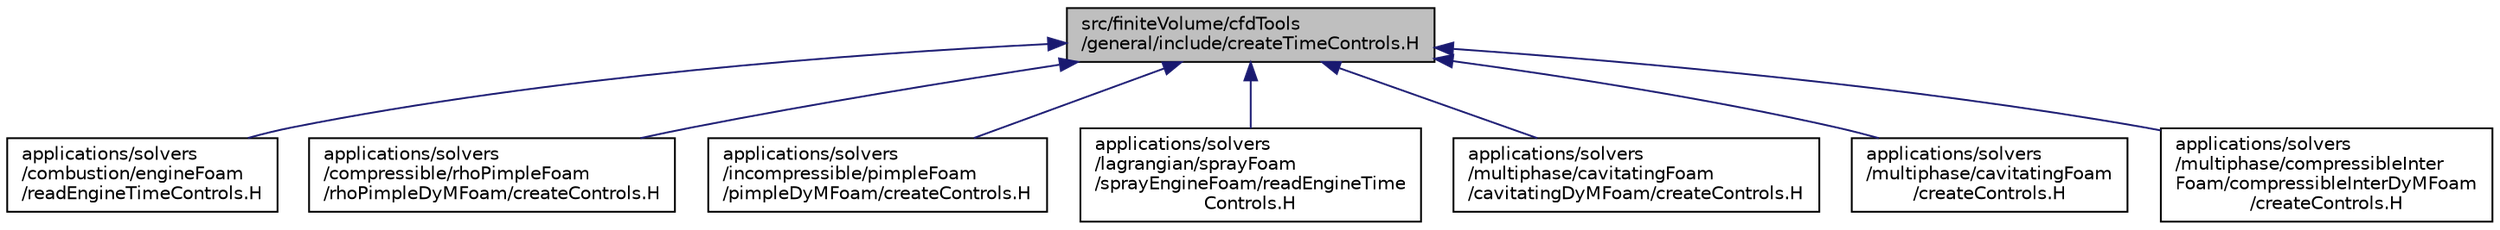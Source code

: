 digraph "src/finiteVolume/cfdTools/general/include/createTimeControls.H"
{
  bgcolor="transparent";
  edge [fontname="Helvetica",fontsize="10",labelfontname="Helvetica",labelfontsize="10"];
  node [fontname="Helvetica",fontsize="10",shape=record];
  Node1 [label="src/finiteVolume/cfdTools\l/general/include/createTimeControls.H",height=0.2,width=0.4,color="black", fillcolor="grey75", style="filled", fontcolor="black"];
  Node1 -> Node2 [dir="back",color="midnightblue",fontsize="10",style="solid",fontname="Helvetica"];
  Node2 [label="applications/solvers\l/combustion/engineFoam\l/readEngineTimeControls.H",height=0.2,width=0.4,color="black",URL="$a03132.html"];
  Node1 -> Node3 [dir="back",color="midnightblue",fontsize="10",style="solid",fontname="Helvetica"];
  Node3 [label="applications/solvers\l/compressible/rhoPimpleFoam\l/rhoPimpleDyMFoam/createControls.H",height=0.2,width=0.4,color="black",URL="$a03024.html"];
  Node1 -> Node4 [dir="back",color="midnightblue",fontsize="10",style="solid",fontname="Helvetica"];
  Node4 [label="applications/solvers\l/incompressible/pimpleFoam\l/pimpleDyMFoam/createControls.H",height=0.2,width=0.4,color="black",URL="$a03025.html"];
  Node1 -> Node5 [dir="back",color="midnightblue",fontsize="10",style="solid",fontname="Helvetica"];
  Node5 [label="applications/solvers\l/lagrangian/sprayFoam\l/sprayEngineFoam/readEngineTime\lControls.H",height=0.2,width=0.4,color="black",URL="$a03133.html"];
  Node1 -> Node6 [dir="back",color="midnightblue",fontsize="10",style="solid",fontname="Helvetica"];
  Node6 [label="applications/solvers\l/multiphase/cavitatingFoam\l/cavitatingDyMFoam/createControls.H",height=0.2,width=0.4,color="black",URL="$a03026.html"];
  Node1 -> Node7 [dir="back",color="midnightblue",fontsize="10",style="solid",fontname="Helvetica"];
  Node7 [label="applications/solvers\l/multiphase/cavitatingFoam\l/createControls.H",height=0.2,width=0.4,color="black",URL="$a03027.html"];
  Node1 -> Node8 [dir="back",color="midnightblue",fontsize="10",style="solid",fontname="Helvetica"];
  Node8 [label="applications/solvers\l/multiphase/compressibleInter\lFoam/compressibleInterDyMFoam\l/createControls.H",height=0.2,width=0.4,color="black",URL="$a03028.html"];
}
